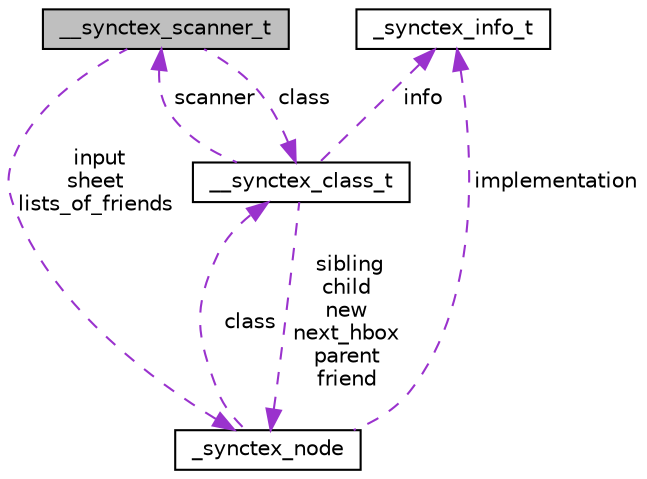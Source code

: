 digraph "__synctex_scanner_t"
{
  edge [fontname="Helvetica",fontsize="10",labelfontname="Helvetica",labelfontsize="10"];
  node [fontname="Helvetica",fontsize="10",shape=record];
  Node1 [label="__synctex_scanner_t",height=0.2,width=0.4,color="black", fillcolor="grey75", style="filled" fontcolor="black"];
  Node2 -> Node1 [dir="back",color="darkorchid3",fontsize="10",style="dashed",label=" input\nsheet\nlists_of_friends" ,fontname="Helvetica"];
  Node2 [label="_synctex_node",height=0.2,width=0.4,color="black", fillcolor="white", style="filled",URL="$dd/d4f/struct__synctex__node.html"];
  Node3 -> Node2 [dir="back",color="darkorchid3",fontsize="10",style="dashed",label=" implementation" ,fontname="Helvetica"];
  Node3 [label="_synctex_info_t",height=0.2,width=0.4,color="black", fillcolor="white", style="filled",URL="$d2/da8/union__synctex__info__t.html"];
  Node4 -> Node2 [dir="back",color="darkorchid3",fontsize="10",style="dashed",label=" class" ,fontname="Helvetica"];
  Node4 [label="__synctex_class_t",height=0.2,width=0.4,color="black", fillcolor="white", style="filled",URL="$d2/dd6/struct____synctex__class__t.html"];
  Node2 -> Node4 [dir="back",color="darkorchid3",fontsize="10",style="dashed",label=" sibling\nchild\nnew\nnext_hbox\nparent\nfriend" ,fontname="Helvetica"];
  Node3 -> Node4 [dir="back",color="darkorchid3",fontsize="10",style="dashed",label=" info" ,fontname="Helvetica"];
  Node1 -> Node4 [dir="back",color="darkorchid3",fontsize="10",style="dashed",label=" scanner" ,fontname="Helvetica"];
  Node4 -> Node1 [dir="back",color="darkorchid3",fontsize="10",style="dashed",label=" class" ,fontname="Helvetica"];
}
